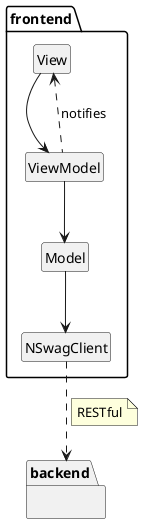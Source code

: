 ﻿@startuml
package frontend {
    View --> ViewModel
    View <.. ViewModel : notifies
    ViewModel --> Model
    Model --> NSwagClient
}

package backend {
}

NSwagClient ..> backend
note right on link
    RESTful
end note
hide members
hide circle
@enduml